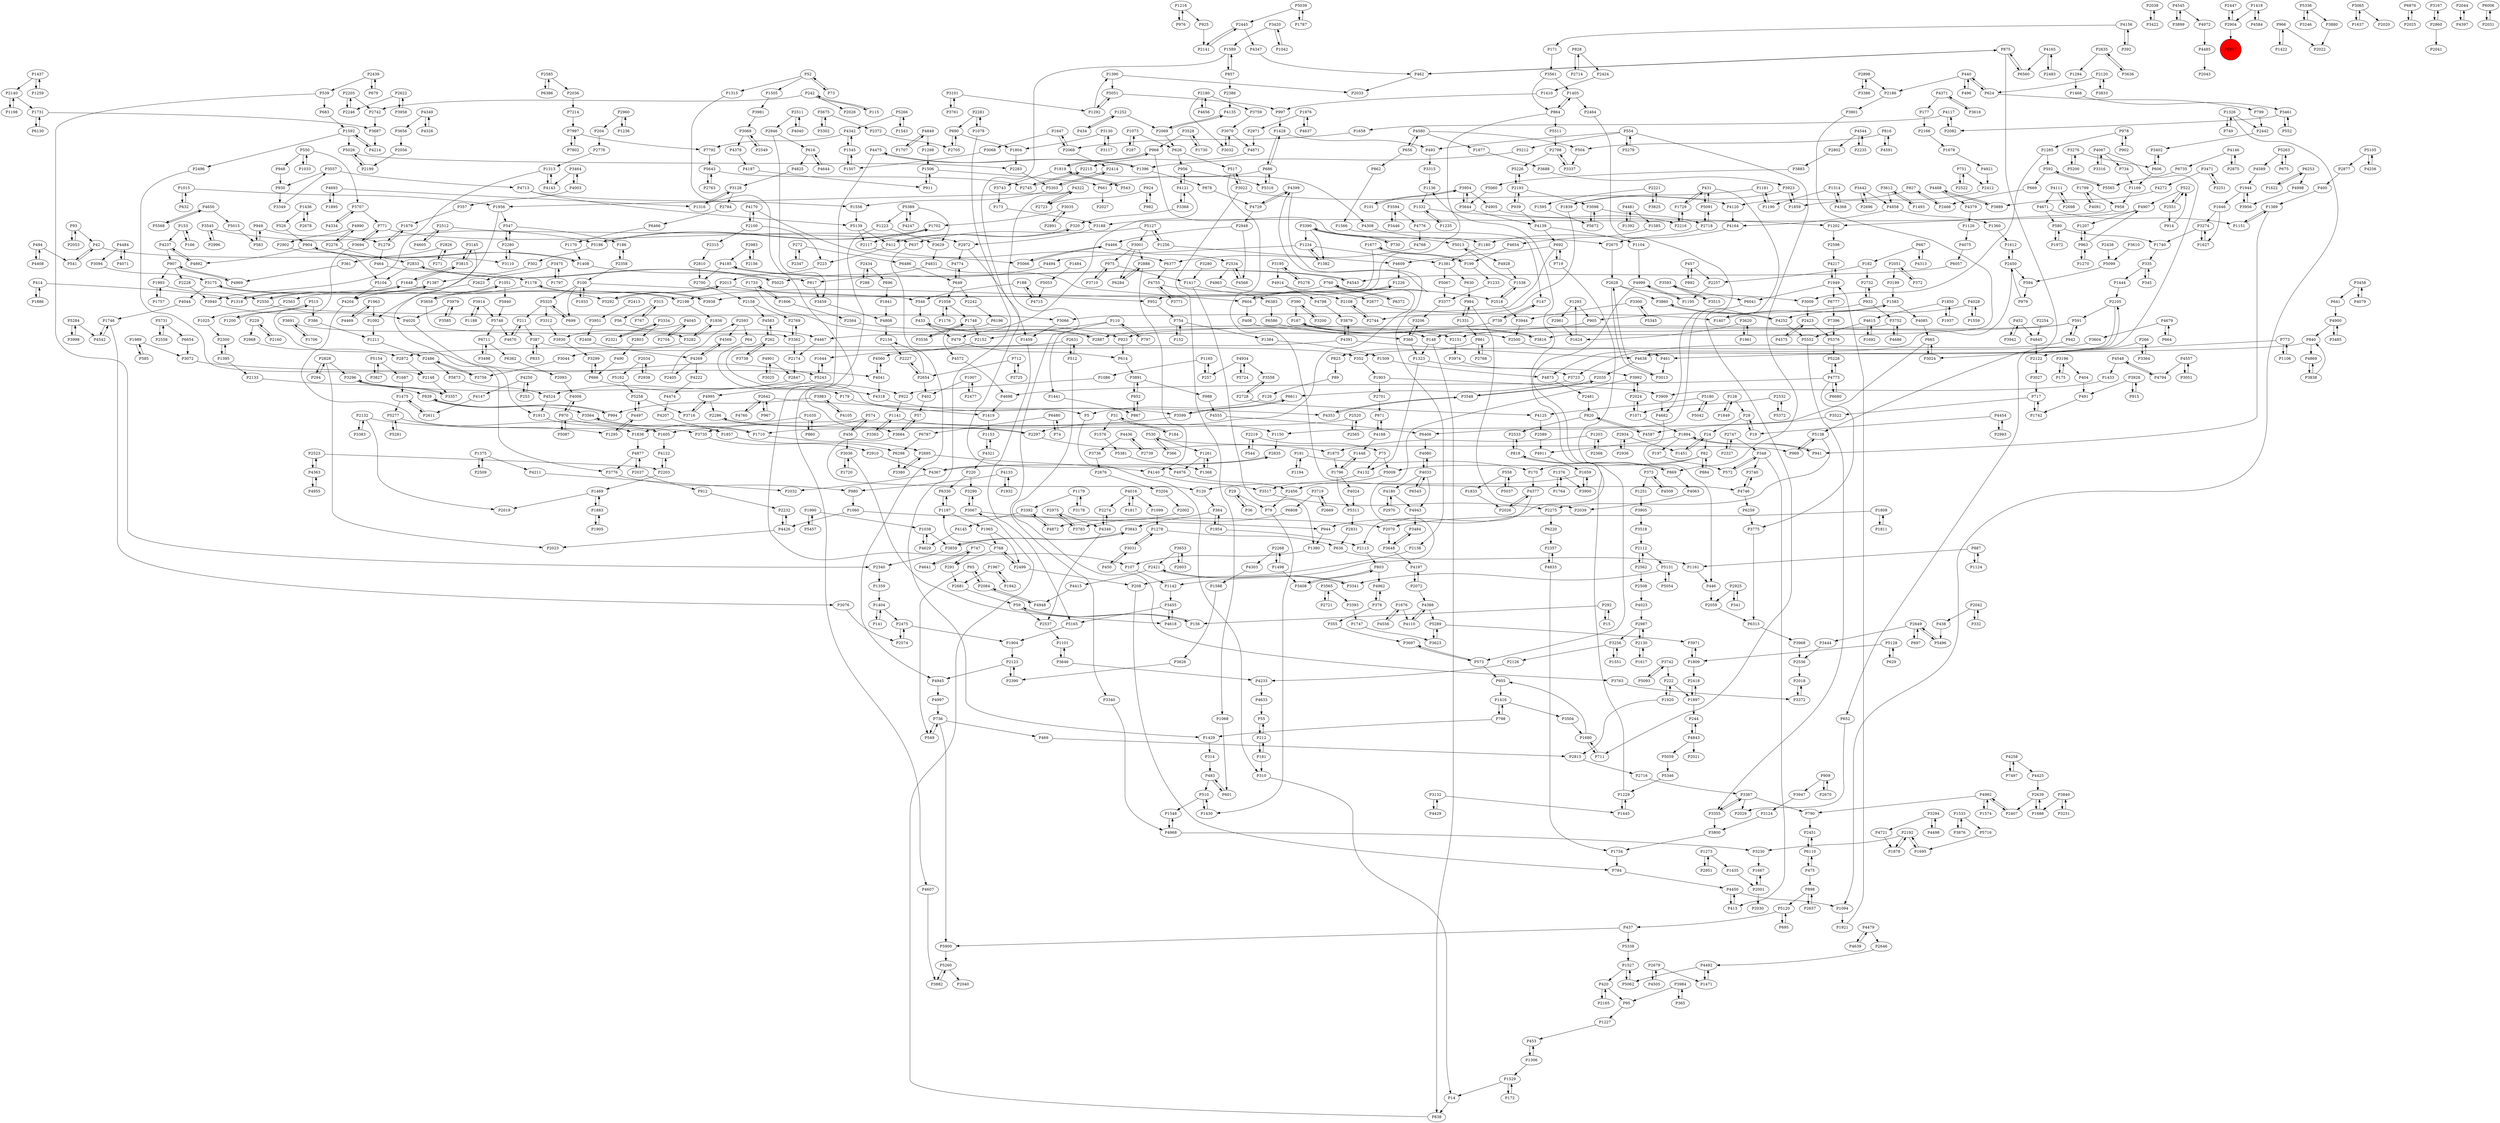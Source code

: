 digraph {
	P1428 -> P493
	P1395 -> P2300
	P1498 -> P3408
	P2442 -> P3402
	P968 -> P1180
	P4877 -> P2037
	P2072 -> P4197
	P2358 -> P100
	P402 -> P57
	P1687 -> P1475
	P4962 -> P378
	P3761 -> P3101
	P1007 -> P2477
	P3196 -> P404
	P4143 -> P1313
	P3992 -> P2024
	P2961 -> P1624
	P2450 -> P4873
	P1559 -> P4028
	P504 -> P3337
	P89 -> P126
	P4466 -> P5066
	P4211 -> P2032
	P1223 -> P3629
	P1298 -> P1506
	P1007 -> P402
	P839 -> P994
	P4168 -> P971
	P1376 -> P1764
	P2523 -> P2203
	P4033 -> P4180
	P3968 -> P2536
	P2002 -> P4872
	P1252 -> P434
	P14 -> P838
	P768 -> P1197
	P4020 -> P1913
	P1436 -> P526
	P1469 -> P2019
	P3974 -> P3723
	P922 -> P1141
	P3648 -> P4197
	P4140 -> P3517
	P4871 -> P2215
	P5062 -> P1527
	P4544 -> P2802
	P314 -> P483
	P4222 -> P4474
	P2108 -> P4399
	P3302 -> P3675
	P1894 -> P197
	P335 -> P1444
	P2642 -> P4760
	P1993 -> P1757
	P5325 -> P3312
	P1731 -> P6130
	P5260 -> P2040
	P420 -> P2165
	P2993 -> P4454
	P5087 -> P970
	P1404 -> P141
	P6313 -> P3968
	P4715 -> P188
	P3719 -> P2669
	P4117 -> P1658
	P1278 -> P636
	P1897 -> P2418
	P898 -> P2657
	P6298 -> P3380
	P1877 -> P3688
	P827 -> P2466
	P2551 -> P914
	P2423 -> P5376
	P2888 -> P6284
	P3504 -> P1680
	P1416 -> P3504
	P1605 -> P4122
	P4755 -> P3771
	P3594 -> P3446
	P1841 -> P4808
	P1878 -> P2192
	P3274 -> P1627
	P4349 -> P4326
	P2744 -> P2108
	P686 -> P5316
	P1710 -> P2695
	P666 -> P922
	P5131 -> P5054
	P4548 -> P4794
	P156 -> P59
	P912 -> P2232
	P979 -> P2450
	P1273 -> P1435
	P4997 -> P736
	P4637 -> P1976
	P697 -> P2649
	P4237 -> P907
	P4347 -> P462
	P3942 -> P452
	P1099 -> P1278
	P554 -> P5279
	P1622 -> P6253
	P1734 -> P784
	P2698 -> P4111
	P5568 -> P4650
	P1256 -> P4609
	P5716 -> P1695
	P1360 -> P1612
	P220 -> P3290
	P4798 -> P3879
	P390 -> P167
	P2934 -> P1451
	P857 -> P2386
	P994 -> P839
	P592 -> P669
	P2649 -> P697
	P100 -> P1933
	P4067 -> P652
	P952 -> P754
	P626 -> P956
	P2565 -> P2520
	P2038 -> P3422
	P2946 -> P3459
	P1506 -> P661
	P2268 -> P1498
	P2340 -> P1359
	P2280 -> P547
	P3442 -> P4858
	P2450 -> P594
	P4474 -> P4207
	P1259 -> P1437
	P4943 -> P3484
	P294 -> P2828
	P4524 -> P1913
	P3742 -> P5093
	P6586 -> P2500
	P4147 -> P2611
	P949 -> P1279
	P2739 -> P4436
	P1648 -> P3292
	P2445 -> P2141
	P1316 -> P3128
	P3051 -> P4557
	P630 -> P984
	P3455 -> P5165
	P1506 -> P911
	P4363 -> P2523
	P1857 -> P6298
	P904 -> P1408
	P3688 -> P3923
	P4492 -> P1471
	P3599 -> P6611
	P3251 -> P3471
	P1161 -> P446
	P3101 -> P3761
	P1659 -> P3900
	P1748 -> P2152
	P3938 -> P1178
	P4773 -> P5228
	P573 -> P3697
	P438 -> P5496
	P541 -> P42
	P387 -> P833
	P820 -> P4587
	P3022 -> P1068
	P2551 -> P522
	P3422 -> P2038
	P4170 -> P2100
	P1234 -> P1382
	P4545 -> P3899
	P302 -> P1387
	P930 -> P3349
	P15 -> P292
	P3984 -> P365
	P3124 -> P3800
	P2447 -> P2904
	P4016 -> P2274
	P2123 -> P2390
	P469 -> P2815
	P1417 -> P1380
	P4197 -> P2072
	P5066 -> P4466
	P3393 -> P1747
	P966 -> P2022
	P6611 -> P3599
	P1382 -> P1234
	P6220 -> P2357
	P5059 -> P5346
	P924 -> P982
	P5552 -> P3355
	P798 -> P1416
	P1405 -> P864
	P522 -> P4907
	P771 -> P2972
	P1292 -> P1390
	P580 -> P1972
	P2424 -> P1410
	P288 -> P2434
	P712 -> P3725
	P390 -> P3200
	P1576 -> P5381
	P7214 -> P7997
	P291 -> P2681
	P462 -> P2033
	P4388 -> P4110
	P3001 -> P6284
	P1617 -> P2130
	P1141 -> P3363
	P4755 -> P2518
	P2203 -> P1469
	P2113 -> P803
	P1390 -> P5051
	P3044 -> P3756
	P2904 -> P2017
	P887 -> P1161
	P110 -> P1441
	P5105 -> P4256
	P3001 -> P2888
	P5015 -> P583
	P2611 -> P1475
	P1178 -> P2563
	P1448 -> P1796
	P4185 -> P2700
	P2042 -> P438
	P82 -> P170
	P624 -> P440
	P1796 -> P1448
	P924 -> P2723
	P2747 -> P348
	P958 -> P1202
	P4572 -> P4698
	P5154 -> P3827
	P2105 -> P591
	P3882 -> P5260
	P4170 -> P5066
	P366 -> P530
	P1533 -> P5716
	P2875 -> P4146
	P153 -> P166
	P2451 -> P6110
	P4346 -> P2537
	P3710 -> P975
	P1261 -> P1368
	P4945 -> P4997
	P4016 -> P1099
	P1895 -> P4693
	P909 -> P2670
	P2654 -> P2227
	P3035 -> P2891
	P3098 -> P2718
	P2728 -> P4125
	P695 -> P5120
	P2051 -> P3199
	P4892 -> P4237
	P5496 -> P2649
	P335 -> P345
	P7997 -> P7792
	P1234 -> P1381
	P1073 -> P287
	P3833 -> P2120
	P4557 -> P4794
	P1667 -> P2001
	P3594 -> P4776
	P3471 -> P4272
	P3031 -> P450
	P79 -> P1430
	P5731 -> P2558
	P2215 -> P4308
	P5 -> P310
	P2132 -> P2019
	P4353 -> P3548
	P4774 -> P649
	P3771 -> P4755
	P3840 -> P3231
	P2034 -> P2938
	P2718 -> P2675
	P2130 -> P2987
	P2216 -> P1729
	P197 -> P572
	P1990 -> P1038
	P3256 -> P1551
	P573 -> P955
	P414 -> P1886
	P2972 -> P1459
	P4122 -> P2203
	P1748 -> P3536
	P1949 -> P6041
	P7997 -> P7802
	P95 -> P1227
	P690 -> P1804
	P1252 -> P2069
	P3859 -> P2340
	P6383 -> P6586
	P4580 -> P1877
	P4391 -> P3879
	P3022 -> P517
	P2523 -> P4363
	P1949 -> P6777
	P2439 -> P679
	P1170 -> P1408
	P1035 -> P860
	P3653 -> P2421
	P2522 -> P751
	P4877 -> P3776
	P3725 -> P712
	P892 -> P457
	P1595 -> P5672
	P2558 -> P5731
	P1677 -> P199
	P3752 -> P4467
	P6330 -> P1197
	P1176 -> P1058
	P28 -> P19
	P332 -> P2042
	P3420 -> P1589
	P1545 -> P4342
	P1226 -> P604
	P4321 -> P220
	P4045 -> P2704
	P683 -> P1592
	P1408 -> P904
	P1368 -> P1261
	P1416 -> P798
	P4091 -> P1799
	P6480 -> P74
	P790 -> P2451
	P1223 -> P4607
	P1313 -> P4143
	P3485 -> P4900
	P768 -> P2499
	P1883 -> P1905
	P3027 -> P717
	P526 -> P904
	P494 -> P4408
	P7396 -> P5376
	P3743 -> P173
	P2205 -> P2742
	P5289 -> P3971
	P3838 -> P4869
	P2902 -> P5104
	P4326 -> P4349
	P5200 -> P3276
	P4873 -> P2481
	P970 -> P4006
	P348 -> P3740
	P546 -> P433
	P2174 -> P2847
	P4746 -> P6259
	P878 -> P4729
	P211 -> P387
	P2888 -> P4140
	P692 -> P719
	P686 -> P1428
	P3899 -> P4545
	P1624 -> P1293
	P948 -> P930
	P1285 -> P3009
	P4003 -> P357
	P6711 -> P3498
	P167 -> P3816
	P1313 -> P3940
	P4794 -> P4548
	P4468 -> P3889
	P2001 -> P1667
	P1538 -> P5013
	P1169 -> P958
	P4322 -> P1956
	P220 -> P6330
	P5565 -> P592
	P1408 -> P817
	P5165 -> P1904
	P591 -> P942
	P3464 -> P4003
	P2550 -> P3066
	P2716 -> P3367
	P4679 -> P3604
	P1592 -> P5026
	P491 -> P1742
	P24 -> P1451
	P3740 -> P4746
	P1799 -> P4091
	P5093 -> P3742
	P3561 -> P864
	P2414 -> P5303
	P4721 -> P1878
	P4023 -> P2987
	P5180 -> P4125
	P2100 -> P223
	P3368 -> P4121
	P1976 -> P4637
	P1648 -> P3815
	P2585 -> P6386
	P754 -> P152
	P2520 -> P1710
	P4121 -> P3368
	P4121 -> P956
	P1954 -> P364
	P6480 -> P6787
	P440 -> P2186
	P547 -> P186
	P2035 -> P3548
	P1331 -> P984
	P73 -> P52
	P5091 -> P431
	P3392 -> P4145
	P3128 -> P2784
	P4006 -> P970
	P408 -> P368
	P437 -> P5900
	P2407 -> P4982
	P550 -> P3707
	P2276 -> P2833
	P2321 -> P3334
	P3196 -> P175
	P272 -> P2347
	P3623 -> P5289
	P852 -> P867
	P3280 -> P1417
	P3065 -> P1637
	P1179 -> P3178
	P1273 -> P2951
	P1606 -> P1733
	P31 -> P184
	P3009 -> P2423
	P3296 -> P3357
	P1903 -> P2701
	P4639 -> P4479
	P182 -> P2732
	P2180 -> P3759
	P3446 -> P3594
	P1417 -> P6383
	P1035 -> P1838
	P558 -> P1833
	P1433 -> P3909
	P42 -> P541
	P6377 -> P4755
	P4346 -> P2274
	P1306 -> P453
	P2126 -> P4233
	P5336 -> P3246
	P4497 -> P5258
	P242 -> P2028
	P3565 -> P3393
	P2140 -> P1731
	P624 -> P799
	P3646 -> P1101
	P1507 -> P1545
	P6560 -> P875
	P4670 -> P211
	P2675 -> P2628
	P3364 -> P266
	P2925 -> P2059
	P4914 -> P2677
	P2165 -> P420
	P2315 -> P2810
	P262 -> P3738
	P2833 -> P5104
	P1730 -> P3528
	P4469 -> P1963
	P1396 -> P878
	P2925 -> P341
	P2872 -> P2148
	P2562 -> P2508
	P6057 -> P4543
	P2357 -> P4833
	P861 -> P823
	P4969 -> P907
	P4467 -> P2174
	P574 -> P3735
	P530 -> P969
	P433 -> P479
	P3909 -> P4682
	P2971 -> P4871
	P2728 -> P3558
	P1256 -> P5127
	P3905 -> P3518
	P816 -> P4591
	P368 -> P1323
	P5303 -> P1556
	P2802 -> P3883
	P2696 -> P3442
	P6253 -> P1622
	P6680 -> P4773
	P2300 -> P1395
	P1702 -> P5186
	P355 -> P3697
	P1731 -> P3687
	P3130 -> P1804
	P1819 -> P3743
	P3282 -> P3044
	P2327 -> P2747
	P939 -> P2193
	P387 -> P352
	P3341 -> P2421
	P3117 -> P3130
	P5042 -> P5180
	P3246 -> P5336
	P4776 -> P4768
	P1747 -> P3623
	P616 -> P4644
	P3067 -> P944
	P3282 -> P1836
	P665 -> P1150
	P2603 -> P3653
	P4105 -> P3983
	P2192 -> P3230
	P2654 -> P2134
	P3954 -> P101
	P5284 -> P4542
	P6372 -> P760
	P2297 -> P1875
	P2481 -> P820
	P4825 -> P3128
	P4391 -> P4638
	P4999 -> P1195
	P3658 -> P3362
	P3716 -> P4995
	P3900 -> P1659
	P554 -> P869
	P773 -> P1106
	P2134 -> P2227
	P3719 -> P6808
	P2533 -> P818
	P2676 -> P3204
	P530 -> P366
	P2512 -> P4605
	P4481 -> P1392
	P292 -> P15
	P988 -> P4555
	P3461 -> P552
	P1092 -> P1211
	P6777 -> P7396
	P4968 -> P3230
	P1746 -> P4542
	P3646 -> P4233
	P799 -> P2442
	P1179 -> P3392
	P1216 -> P976
	P184 -> P31
	P1384 -> P1509
	P128 -> P28
	P656 -> P862
	P3036 -> P1720
	P1389 -> P1151
	P3616 -> P4371
	P4041 -> P4560
	P1692 -> P4615
	P1678 -> P4921
	P626 -> P517
	P2705 -> P690
	P1894 -> P941
	P4833 -> P1734
	P1961 -> P3620
	P739 -> P147
	P42 -> P3110
	P1235 -> P1332
	P4583 -> P262
	P440 -> P496
	P4125 -> P2589
	P1437 -> P2140
	P4982 -> P2407
	P554 -> P493
	P2423 -> P4575
	P4367 -> P2835
	P3951 -> P2408
	P719 -> P573
	P4556 -> P1676
	P4120 -> P4164
	P5258 -> P4497
	P3545 -> P2996
	P1658 -> P2068
	P1606 -> P2564
	P1295 -> P4497
	P65 -> P549
	P3691 -> P1706
	P412 -> P223
	P4773 -> P6680
	P4033 -> P4943
	P1956 -> P1092
	P862 -> P1566
	P3372 -> P2018
	P2549 -> P3069
	P378 -> P4962
	P665 -> P3024
	P461 -> P3013
	P4256 -> P5105
	P3992 -> P1142
	P1509 -> P4873
	P2835 -> P4367
	P52 -> P1505
	P5748 -> P6711
	P861 -> P2768
	P74 -> P6480
	P3094 -> P3175
	P208 -> P784
	P2563 -> P1025
	P1956 -> P547
	P4509 -> P373
	P6876 -> P2025
	P4484 -> P4071
	P2025 -> P6876
	P2628 -> P3860
	P5900 -> P5260
	P4693 -> P1316
	P2635 -> P3636
	P4650 -> P5568
	P4544 -> P2235
	P191 -> P1194
	P3367 -> P2029
	P5051 -> P997
	P2649 -> P5496
	P2631 -> P512
	P52 -> P73
	P3110 -> P2280
	P3684 -> P120
	P2798 -> P3337
	P1920 -> P2815
	P1468 -> P3461
	P1261 -> P4976
	P413 -> P4450
	P2975 -> P3783
	P365 -> P3984
	P5511 -> P2798
	P3292 -> P2013
	P2180 -> P4656
	P4342 -> P7792
	P1875 -> P1796
	P3979 -> P3585
	P4367 -> P2032
	P736 -> P549
	P3175 -> P4044
	P2486 -> P5873
	P4075 -> P6057
	P452 -> P3942
	P3475 -> P2623
	P734 -> P1169
	P4713 -> P1556
	P1498 -> P2268
	P4568 -> P2534
	P244 -> P4843
	P2158 -> P4583
	P2593 -> P64
	P4934 -> P3558
	P583 -> P949
	P3891 -> P988
	P1422 -> P966
	P2776 -> P1313
	P1060 -> P4426
	P760 -> P2297
	P1435 -> P2001
	P2574 -> P2475
	P4269 -> P4222
	P2037 -> P4877
	P5091 -> P2718
	P515 -> P1200
	P5228 -> P4773
	P907 -> P4969
	P904 -> P4892
	P5243 -> P4995
	P2898 -> P3386
	P2140 -> P1198
	P2622 -> P3958
	P4557 -> P3051
	P4591 -> P816
	P3274 -> P1740
	P5281 -> P5277
	P1430 -> P510
	P4033 -> P4080
	P1797 -> P3475
	P1165 -> P1086
	P2193 -> P3098
	P636 -> P1161
	P315 -> P56
	P4773 -> P3775
	P5105 -> P2877
	P171 -> P3561
	P3983 -> P994
	P2701 -> P971
	P4858 -> P4164
	P186 -> P2358
	P3707 -> P4334
	P1285 -> P592
	P2593 -> P4569
	P4132 -> P3517
	P4849 -> P1707
	P5277 -> P5281
	P2072 -> P4388
	P550 -> P948
	P5724 -> P4934
	P4609 -> P1226
	P2483 -> P4165
	P3334 -> P2321
	P1445 -> P1229
	P3880 -> P2022
	P4901 -> P3025
	P2635 -> P1294
	P3167 -> P2860
	P2589 -> P4911
	P2044 -> P4397
	P1197 -> P1965
	P93 -> P42
	P1236 -> P2960
	P4067 -> P3316
	P942 -> P591
	P4258 -> P4425
	P550 -> P1033
	P4955 -> P4363
	P147 -> P739
	P1202 -> P2598
	P1679 -> P1279
	P2013 -> P952
	P3752 -> P4686
	P773 -> P3024
	P4040 -> P2511
	P3032 -> P3070
	P3367 -> P3355
	P543 -> P1819
	P6654 -> P3072
	P2828 -> P294
	P2714 -> P828
	P1583 -> P1407
	P1729 -> P431
	P2987 -> P3256
	P4165 -> P6560
	P1180 -> P1381
	P4322 -> P3340
	P3694 -> P5243
	P4972 -> P4485
	P2421 -> P3341
	P3940 -> P4020
	P1894 -> P4911
	P400 -> P1389
	P1294 -> P1468
	P1437 -> P1259
	P3984 -> P95
	P717 -> P3522
	P2987 -> P2130
	P3368 -> P320
	P3914 -> P5748
	P3815 -> P1648
	P2268 -> P4303
	P1292 -> P5051
	P4041 -> P4318
	P3334 -> P2803
	P2386 -> P4135
	P860 -> P1035
	P1469 -> P1883
	P2500 -> P461
	P1058 -> P1748
	P817 -> P3459
	P3653 -> P2603
	P100 -> P5325
	P2372 -> P2705
	P1989 -> P3072
	P2132 -> P1605
	P1326 -> P749
	P4247 -> P5389
	P2105 -> P4638
	P4928 -> P1538
	P1538 -> P2518
	P6253 -> P4998
	P3195 -> P4914
	P3066 -> P1459
	P2193 -> P939
	P2831 -> P636
	P1648 -> P1318
	P3128 -> P1316
	P522 -> P2551
	P1451 -> P24
	P3067 -> P3290
	P6466 -> P1170
	P1126 -> P4075
	P320 -> P412
	P4111 -> P2698
	P2562 -> P2112
	P4638 -> P2035
	P5026 -> P2283
	P3458 -> P4079
	P434 -> P1252
	P2960 -> P1236
	P1293 -> P905
	P2198 -> P3175
	P2192 -> P1695
	P1809 -> P2418
	P357 -> P1679
	P4545 -> P4972
	P1441 -> P867
	P315 -> P767
	P153 -> P4237
	P1038 -> P3859
	P978 -> P902
	P1181 -> P1190
	P3377 -> P3206
	P272 -> P6486
	P2405 -> P2593
	P2466 -> P827
	P2024 -> P1071
	P1033 -> P550
	P2228 -> P3940
	P3956 -> P1944
	P4607 -> P3882
	P4905 -> P2216
	P1375 -> P2509
	P2082 -> P4117
	P3687 -> P4214
	P2970 -> P4180
	P5051 -> P1292
	P4028 -> P4252
	P110 -> P2152
	P4494 -> P5025
	P939 -> P4139
	P2803 -> P490
	P341 -> P2925
	P1592 -> P2496
	P1323 -> P4132
	P494 -> P541
	P1592 -> P4214
	P3825 -> P2221
	P2828 -> P2023
	P5120 -> P695
	P949 -> P583
	P898 -> P5120
	P3098 -> P5672
	P287 -> P1073
	P3859 -> P3843
	P2768 -> P861
	P3518 -> P2112
	P3299 -> P666
	P2904 -> P2447
	P4587 -> P820
	P1585 -> P4654
	P222 -> P1897
	P3901 -> P3816
	P4808 -> P2134
	P1545 -> P1507
	P875 -> P5138
	P4907 -> P3188
	P3675 -> P2372
	P2100 -> P2315
	P2670 -> P909
	P2723 -> P4322
	P2642 -> P4353
	P5389 -> P3629
	P2242 -> P6196
	P4269 -> P2405
	P5099 -> P594
	P614 -> P3891
	P5139 -> P2117
	P3068 -> P1507
	P749 -> P1326
	P6130 -> P1731
	P2678 -> P1436
	P869 -> P818
	P592 -> P5565
	P970 -> P1857
	P3132 -> P1445
	P1796 -> P5311
	P1151 -> P1389
	P3296 -> P4318
	P262 -> P4583
	P2024 -> P3992
	P6006 -> P2031
	P4111 -> P4671
	P3312 -> P3930
	P699 -> P5325
	P2068 -> P1647
	P803 -> P3408
	P404 -> P491
	P4569 -> P4269
	P1278 -> P3031
	P1404 -> P2475
	P2996 -> P3545
	P4901 -> P2847
	P120 -> P364
	P223 -> P2013
	P6711 -> P6362
	P4982 -> P790
	P2695 -> P4140
	P606 -> P1169
	P378 -> P355
	P2960 -> P204
	P2518 -> P3944
	P1944 -> P3956
	P6041 -> P6406
	P212 -> P55
	P4479 -> P4639
	P4003 -> P3464
	P2520 -> P2565
	P115 -> P242
	P2518 -> P1538
	P56 -> P4467
	P3315 -> P1136
	P1543 -> P5266
	P166 -> P153
	P1967 -> P2681
	P1181 -> P1839
	P2639 -> P2407
	P606 -> P3402
	P4968 -> P1548
	P4156 -> P171
	P679 -> P2439
	P3390 -> P1382
	P4729 -> P2948
	P4233 -> P4633
	P2550 -> P1387
	P2276 -> P4990
	P3390 -> P5013
	P310 -> P14
	P747 -> P4641
	P204 -> P2776
	P2186 -> P3901
	P4426 -> P2023
	P1972 -> P580
	P717 -> P1742
	P4146 -> P6735
	P969 -> P5138
	P2508 -> P4023
	P852 -> P3891
	P1989 -> P585
	P4168 -> P1448
	P5672 -> P3098
	P5940 -> P5748
	P4914 -> P4798
	P75 -> P4132
	P1190 -> P1181
	P5873 -> P4524
	P1211 -> P2486
	P4133 -> P1932
	P1921 -> P1949
	P4063 -> P2039
	P3188 -> P2972
	P1315 -> P3684
	P6196 -> P4572
	P2219 -> P544
	P667 -> P182
	P760 -> P2198
	P6110 -> P475
	P1234 -> P4494
	P2108 -> P2744
	P1203 -> P2368
	P1165 -> P257
	P4044 -> P1746
	P172 -> P1529
	P4575 -> P2423
	P1375 -> P4211
	P3195 -> P5278
	P4481 -> P1585
	P4408 -> P494
	P1646 -> P3274
	P604 -> P1226
	P574 -> P456
	P3691 -> P3282
	P3620 -> P1624
	P3838 -> P840
	P840 -> P461
	P515 -> P386
	P2534 -> P4568
	P1574 -> P4982
	P1804 -> P2283
	P266 -> P3364
	P1746 -> P3076
	P2534 -> P4963
	P6110 -> P2451
	P2084 -> P65
	P4729 -> P4399
	P52 -> P1315
	P5154 -> P1687
	P5289 -> P3623
	P2130 -> P1617
	P364 -> P1954
	P2254 -> P4845
	P2763 -> P5643
	P2679 -> P4505
	P3362 -> P2769
	P253 -> P4250
	P3883 -> P5060
	P2056 -> P2199
	P3024 -> P665
	P2227 -> P2654
	P2439 -> P539
	P3891 -> P852
	P3383 -> P2132
	P1937 -> P1850
	P199 -> P1677
	P1251 -> P3905
	P3564 -> P1710
	P875 -> P462
	P2221 -> P1595
	P4121 -> P479
	P1551 -> P3256
	P3022 -> P4120
	P1965 -> P768
	P1963 -> P4469
	P490 -> P666
	P5060 -> P3644
	P414 -> P1318
	P3981 -> P3069
	P1153 -> P4321
	P483 -> P601
	P4995 -> P3716
	P4117 -> P2082
	P2123 -> P4945
	P4845 -> P2122
	P126 -> P5
	P1612 -> P2450
	P2120 -> P624
	P364 -> P3843
	P2198 -> P1836
	P5243 -> P1644
	P914 -> P522
	P547 -> P2280
	P4436 -> P3736
	P179 -> P1419
	P984 -> P1331
	P3958 -> P2622
	P2623 -> P4204
	P4214 -> P1592
	P1227 -> P453
	P1071 -> P1894
	P1707 -> P4849
	P1216 -> P925
	P4650 -> P5015
	P915 -> P3928
	P2026 -> P4377
	P907 -> P1993
	P3783 -> P2975
	P59 -> P2537
	P7497 -> P4258
	P5026 -> P2199
	P784 -> P4450
	P242 -> P2742
	P496 -> P440
	P1637 -> P3065
	P1306 -> P1529
	P649 -> P2242
	P3923 -> P1839
	P907 -> P2228
	P909 -> P3947
	P816 -> P504
	P823 -> P89
	P257 -> P1165
	P3013 -> P2628
	P4644 -> P616
	P101 -> P3954
	P5278 -> P3195
	P453 -> P1306
	P1396 -> P4475
	P2274 -> P4346
	P2445 -> P4347
	P4934 -> P257
	P857 -> P1589
	P152 -> P754
	P2975 -> P4346
	P3889 -> P4468
	P2769 -> P3362
	P3357 -> P3296
	P4139 -> P692
	P1527 -> P5062
	P4145 -> P4629
	P4638 -> P2105
	P82 -> P884
	P1419 -> P1153
	P1740 -> P335
	P2486 -> P3756
	P5372 -> P2532
	P1849 -> P128
	P2408 -> P4269
	P4454 -> P2993
	P3528 -> P1730
	P2122 -> P3027
	P649 -> P1058
	P3515 -> P3593
	P1418 -> P4584
	P4831 -> P817
	P5316 -> P686
	P4024 -> P5311
	P4693 -> P1895
	P1676 -> P4110
	P4963 -> P2108
	P3355 -> P3367
	P3558 -> P2728
	P4371 -> P177
	P2639 -> P1688
	P1195 -> P4999
	P1527 -> P420
	P902 -> P978
	P2412 -> P1859
	P1680 -> P955
	P2156 -> P2983
	P1932 -> P4133
	P667 -> P4313
	P3522 -> P4587
	P1025 -> P2300
	P3256 -> P2126
	P4080 -> P4033
	P6735 -> P5565
	P4313 -> P667
	P1178 -> P3938
	P5186 -> P302
	P3200 -> P390
	P864 -> P952
	P4399 -> P2138
	P2810 -> P2700
	P1886 -> P414
	P456 -> P574
	P3536 -> P1748
	P1566 -> P147
	P2297 -> P2286
	P6386 -> P2585
	P440 -> P624
	P1293 -> P2961
	P1106 -> P773
	P730 -> P3390
	P1136 -> P1332
	P963 -> P4907
	P177 -> P2166
	P3612 -> P1493
	P475 -> P898
	P692 -> P4609
	P5389 -> P1223
	P1078 -> P1429
	P956 -> P5316
	P4679 -> P664
	P4133 -> P980
	P4342 -> P1545
	P4318 -> P3599
	P3684 -> P57
	P4990 -> P2276
	P1436 -> P2678
	P4872 -> P3392
	P4207 -> P1857
	P446 -> P2059
	P2215 -> P2745
	P348 -> P572
	P2826 -> P361
	P3076 -> P2574
	P1207 -> P963
	P475 -> P6110
	P2631 -> P2872
	P3979 -> P4020
	P3604 -> P352
	P2877 -> P400
	P2695 -> P3380
	P3498 -> P6711
	P1954 -> P2113
	P3944 -> P2500
	P457 -> P892
	P4165 -> P2483
	P2646 -> P4492
	P751 -> P2412
	P5277 -> P1295
	P3928 -> P491
	P1395 -> P2133
	P4686 -> P3752
	P760 -> P6372
	P1060 -> P2070
	P457 -> P2257
	P6808 -> P3783
	P2100 -> P4170
	P3145 -> P3776
	P2704 -> P4045
	P1742 -> P717
	P1051 -> P5940
	P348 -> P413
	P1318 -> P1648
	P1229 -> P1445
	P818 -> P869
	P2669 -> P3719
	P1729 -> P2216
	P188 -> P546
	P4258 -> P7497
	P4454 -> P19
	P1799 -> P958
	P4164 -> P1180
	P3971 -> P1809
	P1710 -> P3564
	P3392 -> P4872
	P3362 -> P2174
	P1993 -> P2550
	P1038 -> P4629
	P2833 -> P5025
	P2281 -> P1078
	P966 -> P1422
	P5131 -> P3341
	P2983 -> P4185
	P2860 -> P3167
	P6543 -> P4033
	P29 -> P79
	P1556 -> P5139
	P1381 -> P630
	P3204 -> P2002
	P3035 -> P1702
	P3230 -> P1667
	P5279 -> P554
	P4252 -> P3860
	P2203 -> P4122
	P188 -> P4715
	P1787 -> P5039
	P905 -> P148
	P4349 -> P3656
	P2148 -> P3357
	P5138 -> P2275
	P967 -> P2642
	P1859 -> P3923
	P933 -> P2732
	P1390 -> P2033
	P4900 -> P840
	P1904 -> P2123
	P4998 -> P3956
	P1720 -> P3036
	P1326 -> P1094
	P1094 -> P1921
	P530 -> P1261
	P1429 -> P314
	P373 -> P1251
	P3557 -> P4713
	P554 -> P5212
	P6406 -> P4080
	P2742 -> P3687
	P4589 -> P1944
	P5053 -> P4715
	P1942 -> P1967
	P4921 -> P2412
	P1695 -> P2192
	P4849 -> P1298
	P4016 -> P1817
	P4629 -> P1038
	P2280 -> P3110
	P4368 -> P1314
	P2951 -> P1273
	P3294 -> P4721
	P199 -> P1233
	P4682 -> P446
	P5338 -> P1527
	P2496 -> P2148
	P2151 -> P3974
	P2537 -> P1101
	P944 -> P1380
	P59 -> P156
	P3363 -> P1141
	P3735 -> P2910
	P1150 -> P2835
	P978 -> P1285
	P4250 -> P4147
	P1197 -> P6330
	P3675 -> P3302
	P3636 -> P2635
	P4071 -> P4484
	P1475 -> P2611
	P2221 -> P3825
	P3459 -> P4808
	P2084 -> P4948
	P3658 -> P1051
	P3471 -> P3251
	P2117 -> P6377
	P3300 -> P5345
	P1583 -> P4085
	P2948 -> P4466
	P2180 -> P3032
	P544 -> P2219
	P3742 -> P222
	P4907 -> P1207
	P372 -> P2051
	P5263 -> P4589
	P1194 -> P191
	P1589 -> P4976
	P2132 -> P3383
	P3694 -> P771
	P3561 -> P1405
	P3072 -> P4041
	P751 -> P2522
	P464 -> P1178
	P2138 -> P208
	P2983 -> P2156
	P19 -> P28
	P4948 -> P2084
	P4548 -> P1433
	P4843 -> P2021
	P2972 -> P4774
	P2499 -> P208
	P433 -> P2887
	P1418 -> P2904
	P170 -> P4377
	P7802 -> P7997
	P3402 -> P606
	P2679 -> P1471
	P1808 -> P2070
	P1380 -> P107
	P1976 -> P2971
	P3276 -> P606
	P690 -> P2705
	P747 -> P291
	P982 -> P924
	P4466 -> P2534
	P1811 -> P1808
	P1314 -> P4368
	P1505 -> P3981
	P833 -> P387
	P1323 -> P3992
	P1270 -> P963
	P4671 -> P1151
	P373 -> P4509
	P3069 -> P4378
	P5263 -> P675
	P2112 -> P2562
	P1392 -> P4481
	P4505 -> P2679
	P3775 -> P6313
	P2421 -> P4415
	P3380 -> P2695
	P4560 -> P4041
	P2018 -> P3372
	P2051 -> P372
	P1819 -> P543
	P1588 -> P3626
	P173 -> P3188
	P1071 -> P2024
	P2564 -> P2151
	P3876 -> P1533
	P3629 -> P4831
	P483 -> P510
	P4843 -> P5059
	P4180 -> P2970
	P968 -> P1819
	P2934 -> P2936
	P7792 -> P5643
	P479 -> P614
	P4250 -> P253
	P3355 -> P3800
	P2031 -> P6006
	P3484 -> P3648
	P803 -> P4962
	P3930 -> P3299
	P345 -> P335
	P2347 -> P272
	P2275 -> P6220
	P3626 -> P2390
	P4450 -> P1094
	P1990 -> P5457
	P1702 -> P2117
	P4363 -> P4955
	P2509 -> P1375
	P980 -> P1060
	P5643 -> P2763
	P3455 -> P4618
	P976 -> P1216
	P1405 -> P2464
	P2654 -> P402
	P3759 -> P3070
	P818 -> P2533
	P637 -> P4945
	P4618 -> P3455
	P431 -> P5091
	P517 -> P3022
	P1389 -> P941
	P2585 -> P2036
	P1104 -> P4999
	P2160 -> P229
	P3656 -> P2056
	P2257 -> P1195
	P4656 -> P2180
	P1078 -> P2281
	P5104 -> P4204
	P1529 -> P14
	P4475 -> P1396
	P55 -> P212
	P686 -> P661
	P2464 -> P4682
	P222 -> P1920
	P3316 -> P4067
	P3840 -> P1688
	P93 -> P2053
	P3843 -> P3859
	P1407 -> P1583
	P632 -> P1015
	P2732 -> P933
	P456 -> P3036
	P181 -> P310
	P3031 -> P1278
	P3860 -> P4252
	P517 -> P4746
	P4615 -> P5552
	P591 -> P923
	P2036 -> P7214
	P4436 -> P2739
	P3294 -> P4498
	P5325 -> P699
	P1850 -> P4615
	P2037 -> P912
	P666 -> P3299
	P3517 -> P2275
	P5127 -> P637
	P4654 -> P199
	P31 -> P1576
	P864 -> P5511
	P4033 -> P6543
	P580 -> P1740
	P2910 -> P4367
	P975 -> P1417
	P181 -> P212
	P167 -> P148
	P3442 -> P2696
	P4426 -> P2232
	P828 -> P2424
	P2828 -> P3296
	P827 -> P4120
	P3475 -> P1797
	P242 -> P115
	P4399 -> P4729
	P65 -> P2084
	P2747 -> P2327
	P1676 -> P4556
	P4492 -> P5062
	P4773 -> P4698
	P2700 -> P2158
	P4999 -> P944
	P5128 -> P1809
	P2059 -> P6313
	P2141 -> P2445
	P191 -> P170
	P4377 -> P2113
	P5376 -> P5228
	P3206 -> P368
	P2477 -> P1007
	P970 -> P5087
	P1647 -> P3068
	P601 -> P483
	P5039 -> P1787
	P493 -> P3315
	P5643 -> P2745
	P754 -> P1384
	P558 -> P5037
	P5260 -> P3882
	P4990 -> P2902
	P4237 -> P4892
	P1475 -> P5277
	P1200 -> P515
	P5139 -> P412
	P1410 -> P997
	P2070 -> P3648
	P4371 -> P3616
	P2219 -> P75
	P3069 -> P2549
	P3199 -> P1583
	P3776 -> P980
	P712 -> P2654
	P229 -> P2968
	P3276 -> P5200
	P110 -> P797
	P2681 -> P59
	P3620 -> P1961
	P1086 -> P922
	P971 -> P4168
	P696 -> P1841
	P5748 -> P4670
	P5266 -> P1543
	P2649 -> P3444
	P3914 -> P1188
	P4217 -> P1949
	P1493 -> P3612
	P5120 -> P437
	P431 -> P1729
	P5258 -> P3716
	P1897 -> P244
	P2499 -> P768
	P2532 -> P5372
	P128 -> P1849
	P262 -> P5
	P1706 -> P3691
	P1188 -> P3914
	P875 -> P6560
	P6362 -> P2093
	P3723 -> P6611
	P2456 -> P79
	P3644 -> P3954
	P100 -> P546
	P3738 -> P262
	P1808 -> P1811
	P2536 -> P2018
	P5162 -> P5258
	P2390 -> P2123
	P6284 -> P2888
	P2511 -> P4040
	P4760 -> P2642
	P3923 -> P1859
	P5037 -> P558
	P955 -> P1416
	P736 -> P469
	P798 -> P1429
	P3065 -> P2020
	P5180 -> P5042
	P4269 -> P4569
	P4475 -> P107
	P975 -> P3710
	P2968 -> P2872
	P5311 -> P2831
	P1883 -> P1469
	P3130 -> P3117
	P1042 -> P3420
	P3557 -> P930
	P1757 -> P1993
	P437 -> P5338
	P1644 -> P5243
	P5039 -> P2445
	P5226 -> P2193
	P1764 -> P1376
	P352 -> P1903
	P4641 -> P747
	P4698 -> P1419
	P2826 -> P271
	P3337 -> P2798
	P1331 -> P861
	P4833 -> P2357
	P616 -> P4825
	P3458 -> P641
	P1332 -> P1235
	P5266 -> P4342
	P820 -> P2533
	P4079 -> P3458
	P36 -> P29
	P4045 -> P3930
	P3593 -> P6041
	P412 -> P320
	P5025 -> P2833
	P1836 -> P3282
	P4995 -> P2286
	P3998 -> P5284
	P1905 -> P1883
	P1963 -> P1092
	P767 -> P315
	P2628 -> P3013
	P1051 -> P3658
	P1944 -> P1646
	P884 -> P82
	P2948 -> P4568
	P4497 -> P1295
	P1381 -> P5067
	P984 -> P2039
	P3464 -> P4143
	P3175 -> P2198
	P4498 -> P3294
	P1933 -> P100
	P3800 -> P1734
	P1733 -> P923
	P2205 -> P2246
	P5067 -> P3377
	P3420 -> P1042
	P4831 -> P604
	P549 -> P736
	P4843 -> P244
	P3697 -> P573
	P3827 -> P5154
	P2069 -> P626
	P1141 -> P1150
	P2946 -> P616
	P4377 -> P2026
	P4858 -> P1360
	P4584 -> P1418
	P649 -> P4774
	P2622 -> P2246
	P4388 -> P5289
	P3593 -> P3515
	P3585 -> P3979
	P1332 -> P1202
	P1326 -> P2442
	P2898 -> P2186
	P5284 -> P3998
	P2192 -> P1878
	P669 -> P2466
	P271 -> P2826
	P1688 -> P2639
	P4110 -> P4388
	P2120 -> P3833
	P1817 -> P4016
	P1428 -> P686
	P2013 -> P3292
	P867 -> P852
	P3036 -> P4618
	P840 -> P4869
	P4185 -> P4543
	P4605 -> P2512
	P3444 -> P2536
	P1733 -> P1606
	P2413 -> P3951
	P1659 -> P120
	P3390 -> P1234
	P229 -> P2160
	P1965 -> P2499
	P4139 -> P1104
	P2936 -> P2934
	P4391 -> P4560
	P4303 -> P1588
	P2358 -> P186
	P452 -> P4845
	P4321 -> P1153
	P797 -> P110
	P57 -> P3684
	P3947 -> P3124
	P1589 -> P857
	P3599 -> P1605
	P3612 -> P4858
	P771 -> P3694
	P6259 -> P3775
	P1833 -> P2026
	P392 -> P4156
	P2246 -> P2205
	P4135 -> P2069
	P1529 -> P172
	P1484 -> P5053
	P5325 -> P211
	P1459 -> P5165
	P462 -> P875
	P839 -> P3564
	P6486 -> P649
	P4204 -> P3735
	P1819 -> P968
	P1920 -> P222
	P4252 -> P5552
	P4869 -> P3838
	P3132 -> P4429
	P3386 -> P2898
	P2438 -> P5099
	P100 -> P699
	P2532 -> P1071
	P552 -> P3461
	P512 -> P2631
	P3816 -> P167
	P997 -> P1428
	P5127 -> P3001
	P107 -> P1142
	P2283 -> P5303
	P420 -> P95
	P572 -> P348
	P3954 -> P3644
	P1142 -> P3455
	P3367 -> P790
	P82 -> P5009
	P923 -> P614
	P4543 -> P4185
	P512 -> P3763
	P3001 -> P975
	P3736 -> P2676
	P3408 -> P803
	P3390 -> P730
	P1058 -> P1176
	P2450 -> P1612
	P1314 -> P1190
	P3340 -> P4968
	P4934 -> P5724
	P2860 -> P2041
	P3879 -> P4391
	P838 -> P3067
	P292 -> P156
	P2001 -> P2030
	P4378 -> P4187
	P963 -> P1207
	P4429 -> P3132
	P4180 -> P4943
	P2511 -> P2946
	P1627 -> P3274
	P2199 -> P5026
	P4713 -> P5139
	P4479 -> P2646
	P5346 -> P1229
	P510 -> P1548
	P2598 -> P4217
	P4334 -> P3707
	P1838 -> P4877
	P386 -> P1211
	P4976 -> P2456
	P3545 -> P5186
	P1548 -> P4968
	P2434 -> P696
	P2053 -> P93
	P4633 -> P55
	P4542 -> P1746
	P2512 -> P637
	P3290 -> P3067
	P5013 -> P4928
	P3145 -> P3815
	P5127 -> P1256
	P1068 -> P601
	P5212 -> P1396
	P864 -> P1405
	P28 -> P24
	P148 -> P1323
	P1101 -> P3646
	P4911 -> P1659
	P3101 -> P1292
	P5389 -> P4247
	P4982 -> P1574
	P2042 -> P332
	P3565 -> P2721
	P2718 -> P5091
	P3648 -> P3484
	P2368 -> P1203
	P2938 -> P2034
	P3763 -> P3372
	P3928 -> P915
	P661 -> P2027
	P4580 -> P656
	P2475 -> P2574
	P629 -> P5128
	P4468 -> P4379
	P1015 -> P1956
	P3815 -> P3145
	P911 -> P1506
	P3954 -> P4905
	P4146 -> P2875
	P1949 -> P4217
	P1677 -> P3938
	P5381 -> P1368
	P4484 -> P3094
	P3528 -> P968
	P3178 -> P1179
	P361 -> P4969
	P1198 -> P2140
	P2166 -> P1678
	P2034 -> P5162
	P5336 -> P3880
	P4580 -> P504
	P1680 -> P711
	P2798 -> P5226
	P5303 -> P2414
	P3548 -> P4353
	P5186 -> P1702
	P4768 -> P6377
	P4450 -> P413
	P5457 -> P1990
	P2158 -> P2769
	P1387 -> P2550
	P3707 -> P771
	P4397 -> P2044
	P3610 -> P5099
	P4322 -> P2723
	P2286 -> P2297
	P3983 -> P4105
	P656 -> P4580
	P4272 -> P3889
	P4156 -> P392
	P1646 -> P1627
	P510 -> P1430
	P1229 -> P1136
	P4746 -> P3740
	P942 -> P3723
	P4379 -> P1126
	P2677 -> P1407
	P2847 -> P4524
	P1359 -> P1404
	P75 -> P5009
	P1279 -> P464
	P3756 -> P2486
	P692 -> P3066
	P4187 -> P911
	P1533 -> P3876
	P4900 -> P3485
	P2891 -> P3035
	P148 -> P838
	P1015 -> P632
	P212 -> P181
	P4615 -> P1692
	P2068 -> P2414
	P736 -> P5900
	P1903 -> P3909
	P175 -> P3196
	P3644 -> P4139
	P2232 -> P4426
	P539 -> P683
	P1809 -> P3971
	P431 -> P711
	P1233 -> P3377
	P768 -> P291
	P675 -> P5263
	P266 -> P2122
	P3349 -> P3557
	P4067 -> P734
	P963 -> P1270
	P2642 -> P967
	P4485 -> P2043
	P2721 -> P3565
	P2657 -> P898
	P2475 -> P1904
	P3461 -> P2082
	P5009 -> P2456
	P4425 -> P2639
	P1279 -> P1679
	P2418 -> P1897
	P4555 -> P6406
	P182 -> P2257
	P2193 -> P5226
	P2784 -> P6466
	P887 -> P1124
	P739 -> P2887
	P4671 -> P580
	P2112 -> P5131
	P2093 -> P4006
	P1647 -> P2068
	P64 -> P179
	P3070 -> P3032
	P3231 -> P3840
	P24 -> P82
	P2887 -> P433
	P2281 -> P690
	P2815 -> P2716
	P1839 -> P2744
	P1471 -> P4492
	P450 -> P3031
	P594 -> P979
	P4028 -> P1559
	P6787 -> P6298
	P1203 -> P1875
	P719 -> P692
	P5128 -> P629
	P2434 -> P288
	P925 -> P2141
	P828 -> P2714
	P2235 -> P4544
	P2152 -> P1644
	P211 -> P4670
	P2745 -> P2215
	P4415 -> P4948
	P591 -> P2151
	P29 -> P36
	P1850 -> P1937
	P3070 -> P4871
	P5138 -> P969
	P933 -> P3752
	P5054 -> P5131
	P956 -> P4121
	P711 -> P1680
	P2133 -> P839
	P604 -> P408
	P5345 -> P3300
	P1444 -> P2105
	P368 -> P3206
	P2069 -> P4135
	P869 -> P4063
	P1124 -> P887
	P664 -> P4679
	P641 -> P4900
	P585 -> P1989
	P1376 -> P3900
	P4085 -> P665
	P5731 -> P6654
	P652 -> P2029
	P3548 -> P2035
	P933 -> P905
	P1967 -> P1942
	P941 -> P1894
	P1073 -> P626
	P539 -> P2340
	P1796 -> P4024
	P2628 -> P3009
	P4308 -> P2675
	P3300 -> P3944
	P1913 -> P1838
	P141 -> P1404
	P3025 -> P4901
	P2017 [shape=circle]
	P2017 [style=filled]
	P2017 [fillcolor=red]
}